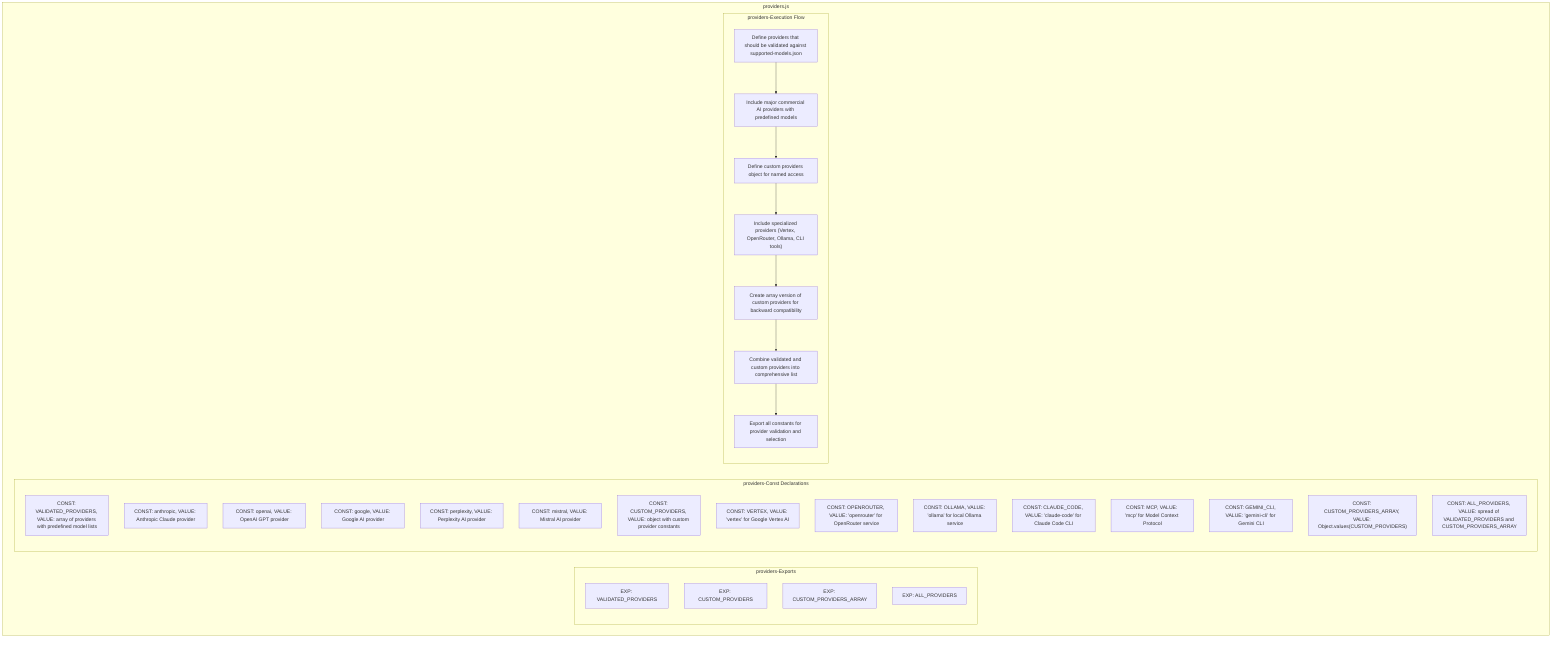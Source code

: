 flowchart TB
    subgraph providers-Exports["providers-Exports"]
        E1["EXP: VALIDATED_PROVIDERS"]
        E2["EXP: CUSTOM_PROVIDERS"]
        E3["EXP: CUSTOM_PROVIDERS_ARRAY"]
        E4["EXP: ALL_PROVIDERS"]
    end
    
    subgraph providers-Constants["providers-Const Declarations"]
        C1["CONST: VALIDATED_PROVIDERS, VALUE: array of providers with predefined model lists"]
        C2["CONST: anthropic, VALUE: Anthropic Claude provider"]
        C3["CONST: openai, VALUE: OpenAI GPT provider"]
        C4["CONST: google, VALUE: Google AI provider"]
        C5["CONST: perplexity, VALUE: Perplexity AI provider"]
        C6["CONST: mistral, VALUE: Mistral AI provider"]
        C7["CONST: CUSTOM_PROVIDERS, VALUE: object with custom provider constants"]
        C8["CONST: VERTEX, VALUE: 'vertex' for Google Vertex AI"]
        C9["CONST: OPENROUTER, VALUE: 'openrouter' for OpenRouter service"]
        C10["CONST: OLLAMA, VALUE: 'ollama' for local Ollama service"]
        C11["CONST: CLAUDE_CODE, VALUE: 'claude-code' for Claude Code CLI"]
        C12["CONST: MCP, VALUE: 'mcp' for Model Context Protocol"]
        C13["CONST: GEMINI_CLI, VALUE: 'gemini-cli' for Gemini CLI"]
        C14["CONST: CUSTOM_PROVIDERS_ARRAY, VALUE: Object.values(CUSTOM_PROVIDERS)"]
        C15["CONST: ALL_PROVIDERS, VALUE: spread of VALIDATED_PROVIDERS and CUSTOM_PROVIDERS_ARRAY"]
    end
    
    subgraph providers-ExecutionFlow["providers-Execution Flow"]
        FL1["Define providers that should be validated against supported-models.json"]
        FL2["Include major commercial AI providers with predefined models"]
        FL3["Define custom providers object for named access"]
        FL4["Include specialized providers (Vertex, OpenRouter, Ollama, CLI tools)"]
        FL5["Create array version of custom providers for backward compatibility"]
        FL6["Combine validated and custom providers into comprehensive list"]
        FL7["Export all constants for provider validation and selection"]
    end
    
    subgraph providers["providers.js"]
        providers-Exports
        providers-Constants
        providers-ExecutionFlow
    end
    
    FL1 --> FL2
    FL2 --> FL3
    FL3 --> FL4
    FL4 --> FL5
    FL5 --> FL6
    FL6 --> FL7